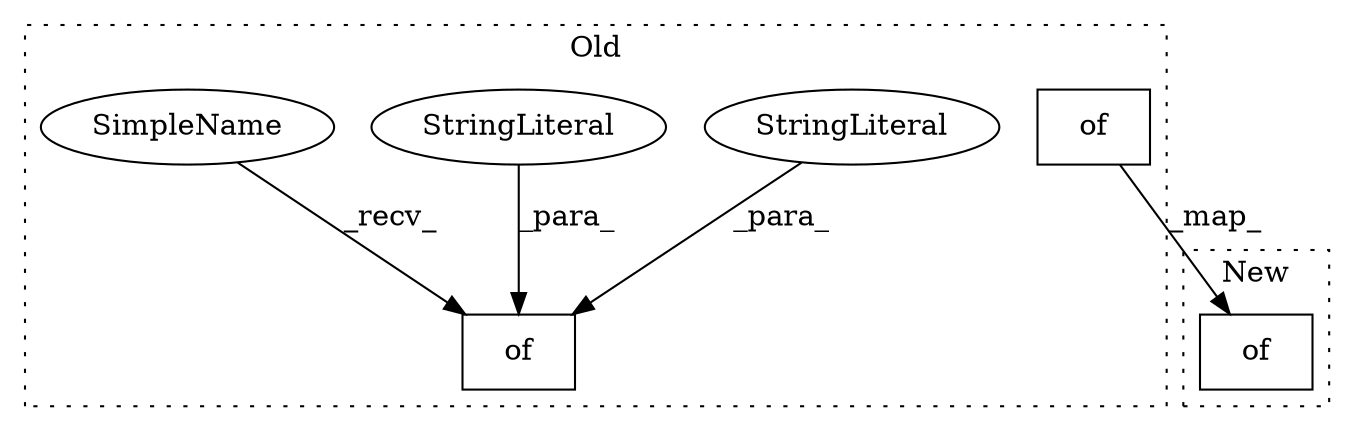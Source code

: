 digraph G {
subgraph cluster0 {
1 [label="of" a="32" s="2761,2773" l="3,1" shape="box"];
3 [label="of" a="32" s="2374,2429" l="3,1" shape="box"];
4 [label="StringLiteral" a="45" s="2377" l="4" shape="ellipse"];
5 [label="StringLiteral" a="45" s="2401" l="12" shape="ellipse"];
6 [label="SimpleName" a="42" s="2370" l="3" shape="ellipse"];
label = "Old";
style="dotted";
}
subgraph cluster1 {
2 [label="of" a="32" s="2553,2565" l="3,1" shape="box"];
label = "New";
style="dotted";
}
1 -> 2 [label="_map_"];
4 -> 3 [label="_para_"];
5 -> 3 [label="_para_"];
6 -> 3 [label="_recv_"];
}
